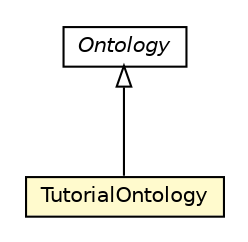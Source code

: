 #!/usr/local/bin/dot
#
# Class diagram 
# Generated by UMLGraph version R5_6-24-gf6e263 (http://www.umlgraph.org/)
#

digraph G {
	edge [fontname="Helvetica",fontsize=10,labelfontname="Helvetica",labelfontsize=10];
	node [fontname="Helvetica",fontsize=10,shape=plaintext];
	nodesep=0.25;
	ranksep=0.5;
	// org.universAAL.ontology.tutorial.TutorialOntology
	c21845 [label=<<table title="org.universAAL.ontology.tutorial.TutorialOntology" border="0" cellborder="1" cellspacing="0" cellpadding="2" port="p" bgcolor="lemonChiffon" href="./TutorialOntology.html">
		<tr><td><table border="0" cellspacing="0" cellpadding="1">
<tr><td align="center" balign="center"> TutorialOntology </td></tr>
		</table></td></tr>
		</table>>, URL="./TutorialOntology.html", fontname="Helvetica", fontcolor="black", fontsize=10.0];
	//org.universAAL.ontology.tutorial.TutorialOntology extends org.universAAL.middleware.owl.Ontology
	c21963:p -> c21845:p [dir=back,arrowtail=empty];
	// org.universAAL.middleware.owl.Ontology
	c21963 [label=<<table title="org.universAAL.middleware.owl.Ontology" border="0" cellborder="1" cellspacing="0" cellpadding="2" port="p" href="http://java.sun.com/j2se/1.4.2/docs/api/org/universAAL/middleware/owl/Ontology.html">
		<tr><td><table border="0" cellspacing="0" cellpadding="1">
<tr><td align="center" balign="center"><font face="Helvetica-Oblique"> Ontology </font></td></tr>
		</table></td></tr>
		</table>>, URL="http://java.sun.com/j2se/1.4.2/docs/api/org/universAAL/middleware/owl/Ontology.html", fontname="Helvetica", fontcolor="black", fontsize=10.0];
}

